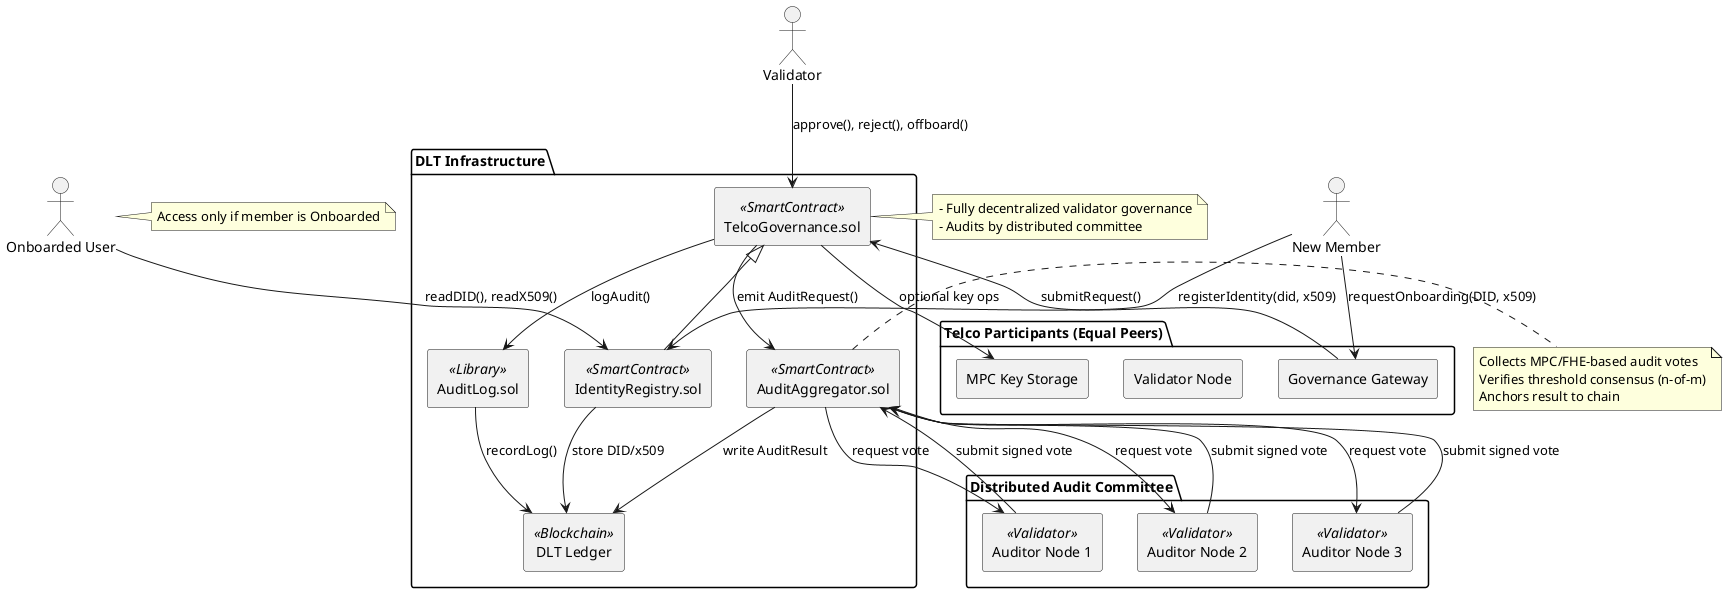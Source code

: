@startuml
skinparam componentStyle rectangle

package "DLT Infrastructure" {
  [TelcoGovernance.sol] <<SmartContract>>
  [AuditLog.sol] <<Library>>
  [IdentityRegistry.sol] <<SmartContract>>
  [AuditAggregator.sol] <<SmartContract>>
  [DLT Ledger] <<Blockchain>>
}

package "Telco Participants (Equal Peers)" {
  [Governance Gateway]
  [Validator Node]
  [MPC Key Storage]
}

package "Distributed Audit Committee" {
  [Auditor Node 1] <<Validator>>
  [Auditor Node 2] <<Validator>>
  [Auditor Node 3] <<Validator>>
}

actor "New Member" as Partner
actor "Validator"
actor "Onboarded User" as Reader

' --- Governance & Membership ---
Partner --> [Governance Gateway] : requestOnboarding(DID, x509)
[Governance Gateway] --> [TelcoGovernance.sol] : submitRequest()
Validator --> [TelcoGovernance.sol] : approve(), reject(), offboard()
[TelcoGovernance.sol] --> [AuditLog.sol] : logAudit()
[AuditLog.sol] --> [DLT Ledger] : recordLog()

' --- Identity Management ---
[TelcoGovernance.sol] <|-- [IdentityRegistry.sol]
[IdentityRegistry.sol] --> [DLT Ledger] : store DID/x509
Partner --> [IdentityRegistry.sol] : registerIdentity(did, x509)
Reader --> [IdentityRegistry.sol] : readDID(), readX509()

note right of Reader
  Access only if member is Onboarded
end note

' --- Distributed Audit Process ---
[TelcoGovernance.sol] --> [AuditAggregator.sol] : emit AuditRequest()
[AuditAggregator.sol] --> [Auditor Node 1] : request vote
[AuditAggregator.sol] --> [Auditor Node 2] : request vote
[AuditAggregator.sol] --> [Auditor Node 3] : request vote
[Auditor Node 1] --> [AuditAggregator.sol] : submit signed vote
[Auditor Node 2] --> [AuditAggregator.sol] : submit signed vote
[Auditor Node 3] --> [AuditAggregator.sol] : submit signed vote
[AuditAggregator.sol] --> [DLT Ledger] : write AuditResult

note right of [AuditAggregator.sol]
  Collects MPC/FHE-based audit votes
  Verifies threshold consensus (n-of-m)
  Anchors result to chain
end note

' --- Infrastructure Support ---
[TelcoGovernance.sol] --> [MPC Key Storage] : optional key ops

note right of [TelcoGovernance.sol]
  - Fully decentralized validator governance
  - Audits by distributed committee
end note
@enduml
